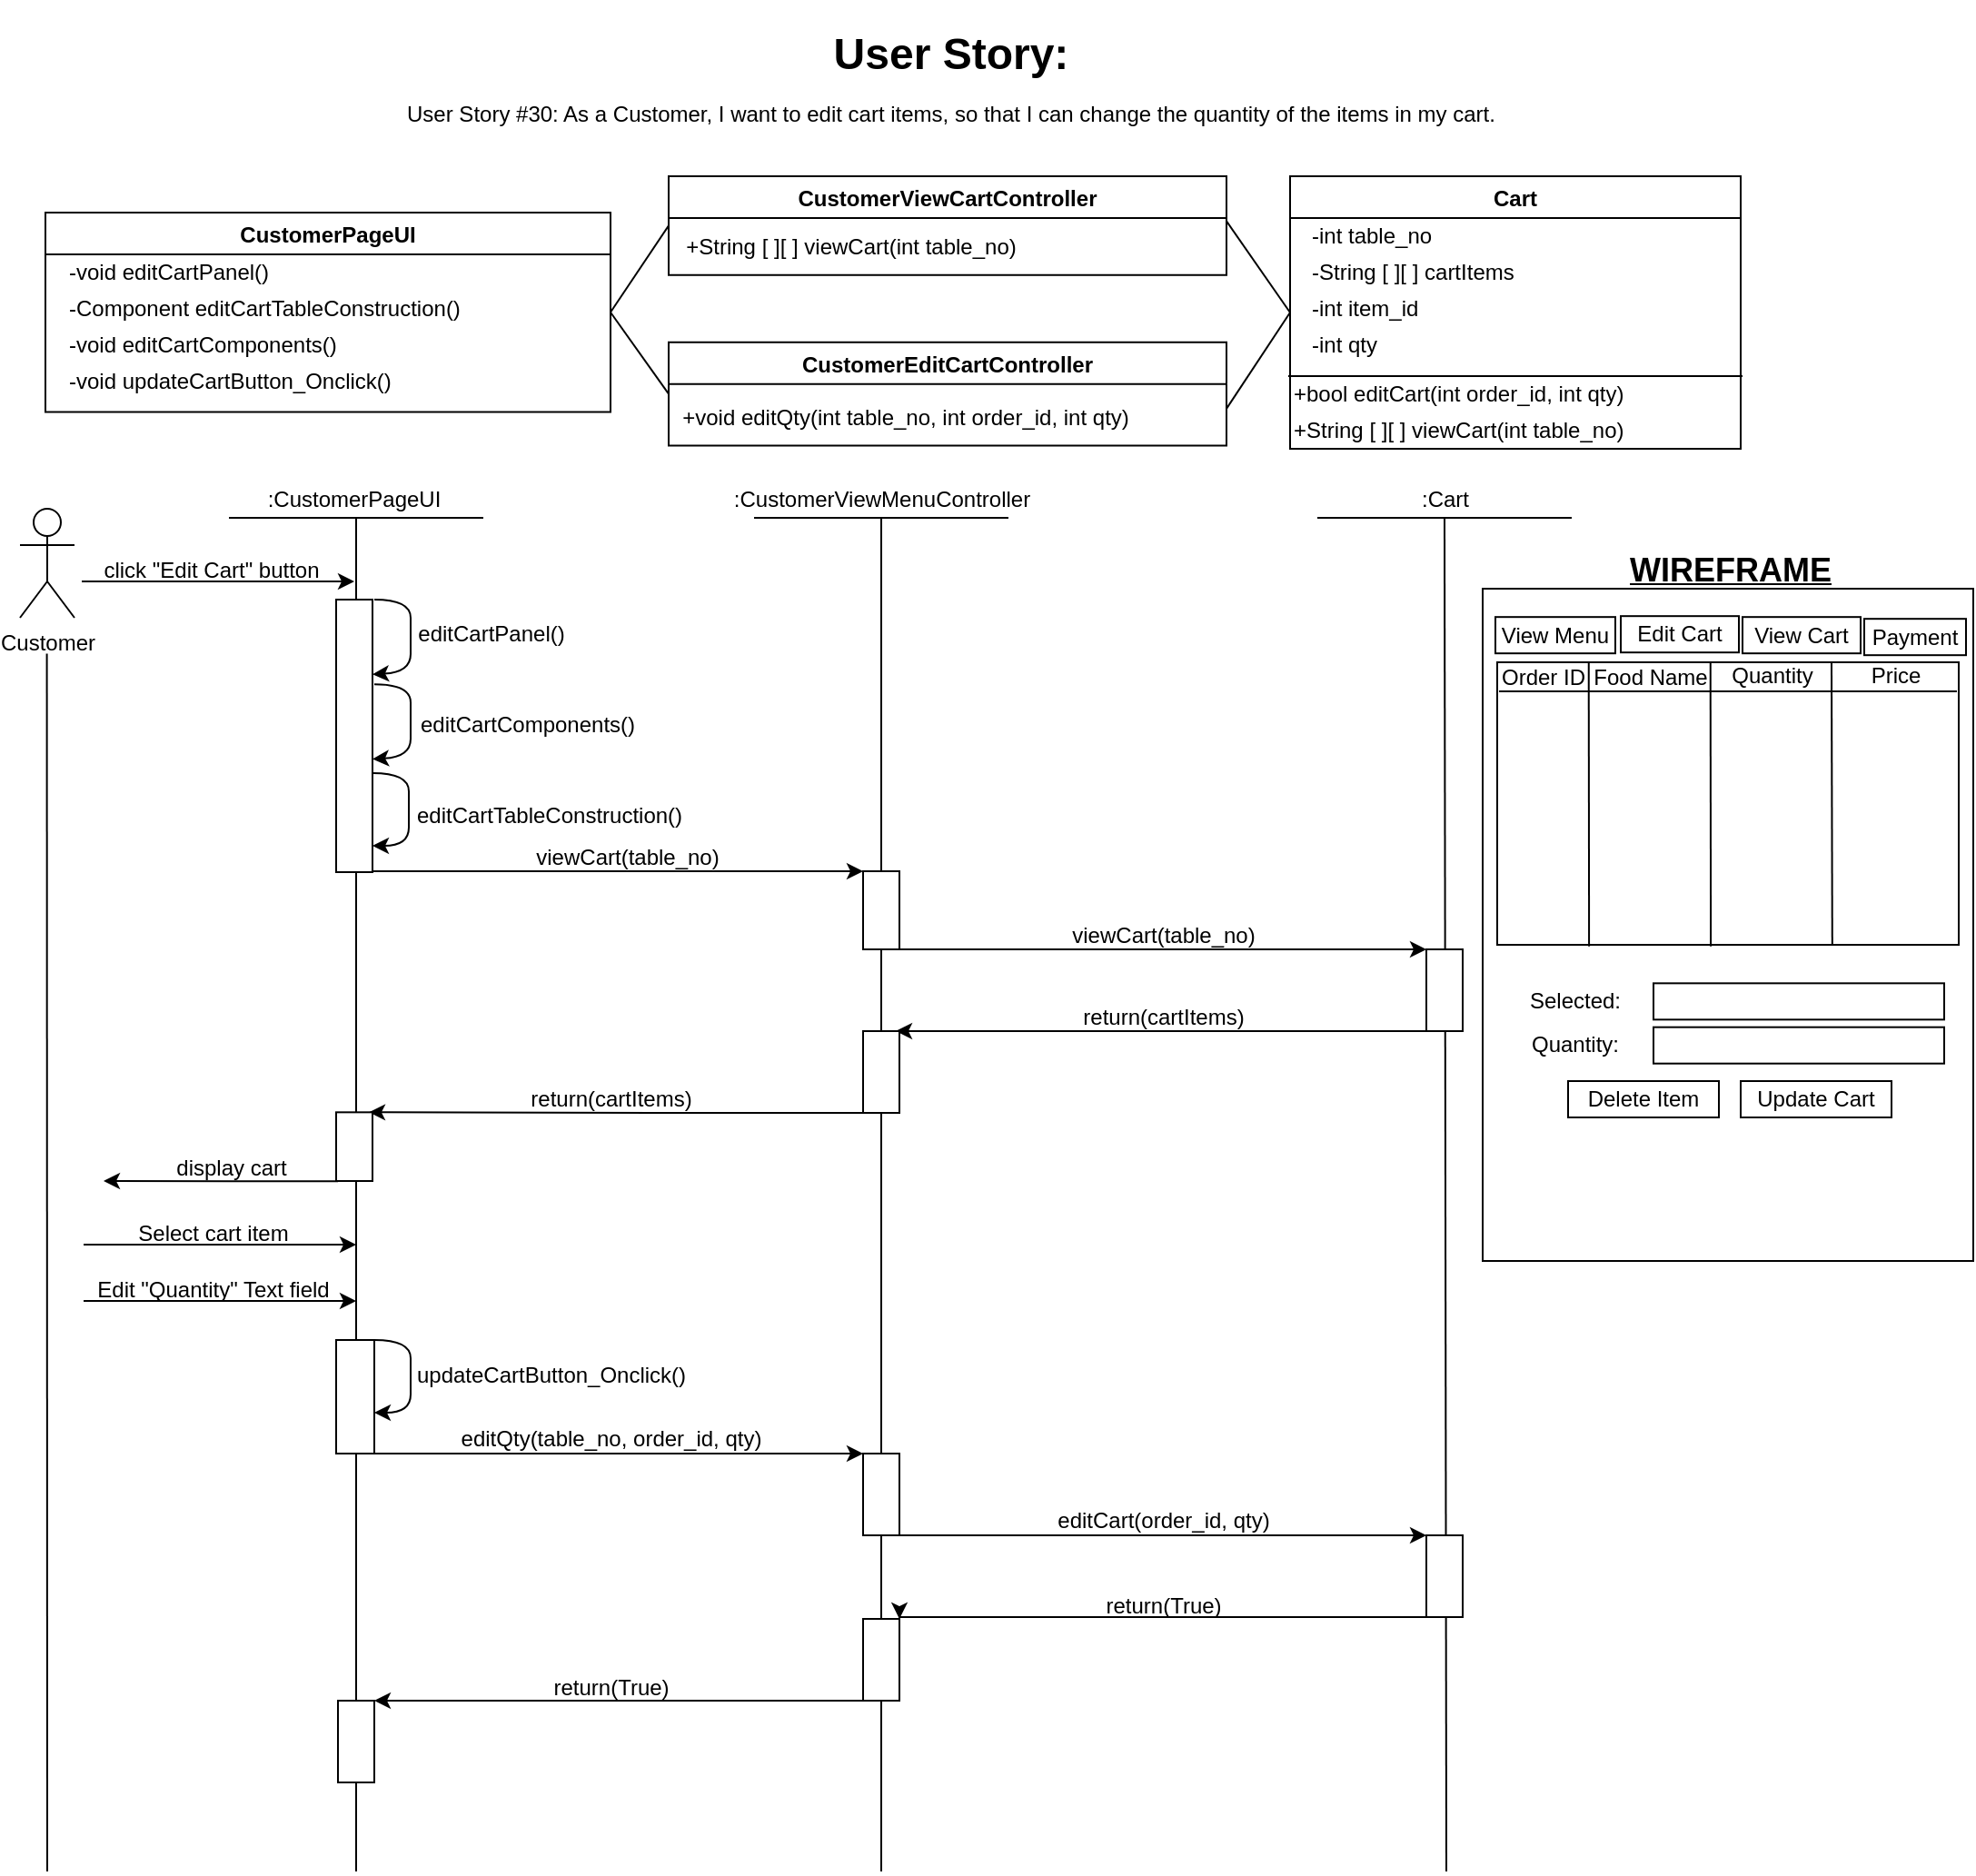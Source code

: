 <mxfile version="17.4.2" type="device"><diagram id="kgpKYQtTHZ0yAKxKKP6v" name="Page-1"><mxGraphModel dx="1882" dy="1065" grid="1" gridSize="10" guides="1" tooltips="1" connect="1" arrows="1" fold="1" page="1" pageScale="1" pageWidth="1100" pageHeight="850" math="0" shadow="0"><root><mxCell id="0"/><mxCell id="1" parent="0"/><mxCell id="jZgrcrFYeaZh8gr0yXMg-41" value="" style="rounded=0;whiteSpace=wrap;html=1;" parent="1" vertex="1"><mxGeometry x="830" y="324" width="270" height="370" as="geometry"/></mxCell><mxCell id="jZgrcrFYeaZh8gr0yXMg-58" value="" style="endArrow=none;html=1;rounded=0;fontSize=17;" parent="1" edge="1"><mxGeometry width="50" height="50" relative="1" as="geometry"><mxPoint x="210" y="1030" as="sourcePoint"/><mxPoint x="210" y="285.5" as="targetPoint"/></mxGeometry></mxCell><mxCell id="jZgrcrFYeaZh8gr0yXMg-2" value="CustomerPageUI" style="swimlane;" parent="1" vertex="1"><mxGeometry x="39" y="117" width="311" height="109.79" as="geometry"/></mxCell><mxCell id="jZgrcrFYeaZh8gr0yXMg-3" value="-void editCartPanel()" style="text;html=1;align=left;verticalAlign=middle;resizable=0;points=[];autosize=1;strokeColor=none;fillColor=none;" parent="jZgrcrFYeaZh8gr0yXMg-2" vertex="1"><mxGeometry x="11" y="23" width="130" height="20" as="geometry"/></mxCell><mxCell id="UyJxPFIOWj1iNq7rBaPs-1" value="-Component editCartTableConstruction()" style="text;html=1;align=left;verticalAlign=middle;resizable=0;points=[];autosize=1;strokeColor=none;fillColor=none;" parent="jZgrcrFYeaZh8gr0yXMg-2" vertex="1"><mxGeometry x="11" y="43" width="230" height="20" as="geometry"/></mxCell><mxCell id="3pkiMZ76L7Jx5bTfX0Fe-9" value="-void editCartComponents()" style="text;html=1;align=left;verticalAlign=middle;resizable=0;points=[];autosize=1;strokeColor=none;fillColor=none;" vertex="1" parent="jZgrcrFYeaZh8gr0yXMg-2"><mxGeometry x="11" y="63" width="160" height="20" as="geometry"/></mxCell><mxCell id="3pkiMZ76L7Jx5bTfX0Fe-10" value="-void updateCartButton_Onclick()" style="text;html=1;align=left;verticalAlign=middle;resizable=0;points=[];autosize=1;strokeColor=none;fillColor=none;" vertex="1" parent="jZgrcrFYeaZh8gr0yXMg-2"><mxGeometry x="11" y="83.0" width="190" height="20" as="geometry"/></mxCell><mxCell id="jZgrcrFYeaZh8gr0yXMg-6" value="CustomerViewCartController" style="swimlane;startSize=23;" parent="1" vertex="1"><mxGeometry x="382" y="97" width="307" height="54.32" as="geometry"/></mxCell><mxCell id="jZgrcrFYeaZh8gr0yXMg-7" value="&lt;div style=&quot;text-align: left&quot;&gt;+String [ ][ ] viewCart(int table_no)&lt;/div&gt;" style="text;html=1;align=center;verticalAlign=middle;resizable=0;points=[];autosize=1;strokeColor=none;fillColor=none;" parent="jZgrcrFYeaZh8gr0yXMg-6" vertex="1"><mxGeometry y="29" width="200" height="20" as="geometry"/></mxCell><mxCell id="jZgrcrFYeaZh8gr0yXMg-8" value="Cart" style="swimlane;" parent="1" vertex="1"><mxGeometry x="724" y="97" width="248" height="150" as="geometry"/></mxCell><mxCell id="jZgrcrFYeaZh8gr0yXMg-12" value="" style="endArrow=none;html=1;rounded=0;" parent="jZgrcrFYeaZh8gr0yXMg-8" edge="1"><mxGeometry width="50" height="50" relative="1" as="geometry"><mxPoint x="-1" y="110" as="sourcePoint"/><mxPoint x="249" y="110" as="targetPoint"/></mxGeometry></mxCell><mxCell id="jZgrcrFYeaZh8gr0yXMg-13" value="&lt;div style=&quot;text-align: justify&quot;&gt;+String [ ][ ] viewCart(int table_no)&lt;/div&gt;" style="text;html=1;align=left;verticalAlign=middle;resizable=0;points=[];autosize=1;strokeColor=none;fillColor=none;" parent="jZgrcrFYeaZh8gr0yXMg-8" vertex="1"><mxGeometry y="130" width="200" height="20" as="geometry"/></mxCell><mxCell id="8a033JhcUuYnLw-s18lT-4" value="-String [ ][ ] cartItems" style="text;html=1;align=left;verticalAlign=middle;resizable=0;points=[];autosize=1;strokeColor=none;fillColor=none;" parent="jZgrcrFYeaZh8gr0yXMg-8" vertex="1"><mxGeometry x="10" y="43" width="130" height="20" as="geometry"/></mxCell><mxCell id="UyJxPFIOWj1iNq7rBaPs-8" value="-int table_no" style="text;html=1;align=left;verticalAlign=middle;resizable=0;points=[];autosize=1;strokeColor=none;fillColor=none;" parent="jZgrcrFYeaZh8gr0yXMg-8" vertex="1"><mxGeometry x="10" y="23" width="80" height="20" as="geometry"/></mxCell><mxCell id="3pkiMZ76L7Jx5bTfX0Fe-19" value="&lt;div style=&quot;text-align: justify&quot;&gt;+bool editCart(int order_id, int qty)&lt;/div&gt;" style="text;html=1;align=left;verticalAlign=middle;resizable=0;points=[];autosize=1;strokeColor=none;fillColor=none;" vertex="1" parent="jZgrcrFYeaZh8gr0yXMg-8"><mxGeometry y="110" width="200" height="20" as="geometry"/></mxCell><mxCell id="3pkiMZ76L7Jx5bTfX0Fe-18" value="-int item_id" style="text;html=1;align=left;verticalAlign=middle;resizable=0;points=[];autosize=1;strokeColor=none;fillColor=none;" vertex="1" parent="jZgrcrFYeaZh8gr0yXMg-8"><mxGeometry x="10" y="63.0" width="70" height="20" as="geometry"/></mxCell><mxCell id="3pkiMZ76L7Jx5bTfX0Fe-21" value="-int qty" style="text;html=1;align=left;verticalAlign=middle;resizable=0;points=[];autosize=1;strokeColor=none;fillColor=none;" vertex="1" parent="jZgrcrFYeaZh8gr0yXMg-8"><mxGeometry x="10" y="83.0" width="50" height="20" as="geometry"/></mxCell><mxCell id="jZgrcrFYeaZh8gr0yXMg-15" value="" style="endArrow=none;html=1;rounded=0;exitX=1;exitY=0.5;exitDx=0;exitDy=0;entryX=0;entryY=0.5;entryDx=0;entryDy=0;" parent="1" source="jZgrcrFYeaZh8gr0yXMg-2" target="jZgrcrFYeaZh8gr0yXMg-6" edge="1"><mxGeometry width="50" height="50" relative="1" as="geometry"><mxPoint x="573" y="428.33" as="sourcePoint"/><mxPoint x="623" y="378.33" as="targetPoint"/></mxGeometry></mxCell><mxCell id="jZgrcrFYeaZh8gr0yXMg-16" value="" style="endArrow=none;html=1;rounded=0;entryX=0;entryY=0.5;entryDx=0;entryDy=0;exitX=1;exitY=0.5;exitDx=0;exitDy=0;" parent="1" target="jZgrcrFYeaZh8gr0yXMg-8" edge="1"><mxGeometry width="50" height="50" relative="1" as="geometry"><mxPoint x="689" y="121.71" as="sourcePoint"/><mxPoint x="740" y="121.71" as="targetPoint"/></mxGeometry></mxCell><mxCell id="jZgrcrFYeaZh8gr0yXMg-17" style="edgeStyle=orthogonalEdgeStyle;rounded=0;orthogonalLoop=1;jettySize=auto;html=1;" parent="1" edge="1"><mxGeometry relative="1" as="geometry"><mxPoint x="209" y="320" as="targetPoint"/><Array as="points"><mxPoint x="109" y="320"/><mxPoint x="109" y="320"/></Array><mxPoint x="59" y="320" as="sourcePoint"/></mxGeometry></mxCell><mxCell id="jZgrcrFYeaZh8gr0yXMg-18" value="Customer" style="shape=umlActor;verticalLabelPosition=bottom;verticalAlign=top;html=1;outlineConnect=0;" parent="1" vertex="1"><mxGeometry x="25" y="280" width="30" height="60" as="geometry"/></mxCell><mxCell id="jZgrcrFYeaZh8gr0yXMg-19" value=":CustomerPageUI" style="text;html=1;strokeColor=none;fillColor=none;align=center;verticalAlign=middle;whiteSpace=wrap;rounded=0;" parent="1" vertex="1"><mxGeometry x="179" y="260" width="60" height="30" as="geometry"/></mxCell><mxCell id="jZgrcrFYeaZh8gr0yXMg-20" value=":CustomerViewMenuController" style="text;html=1;align=center;verticalAlign=middle;resizable=0;points=[];autosize=1;strokeColor=none;fillColor=none;" parent="1" vertex="1"><mxGeometry x="409" y="265" width="180" height="20" as="geometry"/></mxCell><mxCell id="jZgrcrFYeaZh8gr0yXMg-21" value=":Cart" style="text;html=1;align=center;verticalAlign=middle;resizable=0;points=[];autosize=1;strokeColor=none;fillColor=none;" parent="1" vertex="1"><mxGeometry x="789" y="265" width="40" height="20" as="geometry"/></mxCell><mxCell id="jZgrcrFYeaZh8gr0yXMg-22" value="" style="endArrow=none;html=1;rounded=0;" parent="1" edge="1"><mxGeometry width="50" height="50" relative="1" as="geometry"><mxPoint x="140" y="285" as="sourcePoint"/><mxPoint x="280.0" y="285" as="targetPoint"/></mxGeometry></mxCell><mxCell id="jZgrcrFYeaZh8gr0yXMg-23" value="" style="endArrow=none;html=1;rounded=0;" parent="1" edge="1"><mxGeometry width="50" height="50" relative="1" as="geometry"><mxPoint x="429.0" y="285" as="sourcePoint"/><mxPoint x="569" y="285" as="targetPoint"/></mxGeometry></mxCell><mxCell id="jZgrcrFYeaZh8gr0yXMg-24" value="" style="endArrow=none;html=1;rounded=0;" parent="1" edge="1"><mxGeometry width="50" height="50" relative="1" as="geometry"><mxPoint x="739" y="285" as="sourcePoint"/><mxPoint x="879" y="285" as="targetPoint"/></mxGeometry></mxCell><mxCell id="jZgrcrFYeaZh8gr0yXMg-27" value="" style="endArrow=classic;html=1;rounded=0;entryX=0;entryY=0;entryDx=0;entryDy=0;" parent="1" edge="1"><mxGeometry width="50" height="50" relative="1" as="geometry"><mxPoint x="209" y="479.5" as="sourcePoint"/><mxPoint x="489" y="479.5" as="targetPoint"/></mxGeometry></mxCell><mxCell id="jZgrcrFYeaZh8gr0yXMg-28" value="&lt;div style=&quot;text-align: left&quot;&gt;&lt;span&gt;viewCart(table_no)&lt;/span&gt;&lt;/div&gt;" style="text;html=1;align=center;verticalAlign=middle;resizable=0;points=[];autosize=1;strokeColor=none;fillColor=none;" parent="1" vertex="1"><mxGeometry x="299" y="461.5" width="120" height="20" as="geometry"/></mxCell><mxCell id="jZgrcrFYeaZh8gr0yXMg-29" style="edgeStyle=orthogonalEdgeStyle;rounded=0;orthogonalLoop=1;jettySize=auto;html=1;exitX=1;exitY=1;exitDx=0;exitDy=0;entryX=0;entryY=0;entryDx=0;entryDy=0;" parent="1" source="jZgrcrFYeaZh8gr0yXMg-57" target="jZgrcrFYeaZh8gr0yXMg-53" edge="1"><mxGeometry relative="1" as="geometry"><Array as="points"><mxPoint x="723" y="522.5"/><mxPoint x="723" y="522.5"/></Array><mxPoint x="509" y="527.5" as="sourcePoint"/></mxGeometry></mxCell><mxCell id="jZgrcrFYeaZh8gr0yXMg-30" value="" style="endArrow=none;html=1;rounded=0;startArrow=none;entryX=0.5;entryY=1;entryDx=0;entryDy=0;entryPerimeter=0;" parent="1" source="jZgrcrFYeaZh8gr0yXMg-100" target="jZgrcrFYeaZh8gr0yXMg-20" edge="1"><mxGeometry width="50" height="50" relative="1" as="geometry"><mxPoint x="499" y="962.5" as="sourcePoint"/><mxPoint x="497" y="280" as="targetPoint"/></mxGeometry></mxCell><mxCell id="jZgrcrFYeaZh8gr0yXMg-34" value="" style="endArrow=none;html=1;rounded=0;entryX=0.5;entryY=0.982;entryDx=0;entryDy=0;entryPerimeter=0;" parent="1" target="jZgrcrFYeaZh8gr0yXMg-21" edge="1"><mxGeometry width="50" height="50" relative="1" as="geometry"><mxPoint x="810" y="1030" as="sourcePoint"/><mxPoint x="809" y="290" as="targetPoint"/></mxGeometry></mxCell><mxCell id="jZgrcrFYeaZh8gr0yXMg-42" value="View Menu" style="rounded=0;whiteSpace=wrap;html=1;" parent="1" vertex="1"><mxGeometry x="837" y="339.59" width="66" height="20" as="geometry"/></mxCell><mxCell id="jZgrcrFYeaZh8gr0yXMg-44" value="Edit Cart" style="rounded=0;whiteSpace=wrap;html=1;" parent="1" vertex="1"><mxGeometry x="906" y="339.09" width="65" height="20" as="geometry"/></mxCell><mxCell id="jZgrcrFYeaZh8gr0yXMg-45" value="View Cart" style="rounded=0;whiteSpace=wrap;html=1;" parent="1" vertex="1"><mxGeometry x="973" y="339.59" width="65" height="20" as="geometry"/></mxCell><mxCell id="jZgrcrFYeaZh8gr0yXMg-46" value="Payment" style="rounded=0;whiteSpace=wrap;html=1;" parent="1" vertex="1"><mxGeometry x="1040" y="340.59" width="56" height="20" as="geometry"/></mxCell><mxCell id="jZgrcrFYeaZh8gr0yXMg-51" value="Delete Item" style="rounded=0;whiteSpace=wrap;html=1;" parent="1" vertex="1"><mxGeometry x="877" y="595" width="83" height="20" as="geometry"/></mxCell><mxCell id="jZgrcrFYeaZh8gr0yXMg-52" value="&lt;b&gt;&lt;u&gt;&lt;font style=&quot;font-size: 18px&quot;&gt;WIREFRAME&lt;/font&gt;&lt;/u&gt;&lt;/b&gt;" style="text;html=1;align=center;verticalAlign=middle;resizable=0;points=[];autosize=1;strokeColor=none;fillColor=none;" parent="1" vertex="1"><mxGeometry x="901" y="304" width="130" height="20" as="geometry"/></mxCell><mxCell id="jZgrcrFYeaZh8gr0yXMg-102" style="edgeStyle=orthogonalEdgeStyle;rounded=0;orthogonalLoop=1;jettySize=auto;html=1;exitX=0;exitY=1;exitDx=0;exitDy=0;entryX=0.5;entryY=0;entryDx=0;entryDy=0;fontSize=12;" parent="1" edge="1"><mxGeometry relative="1" as="geometry"><mxPoint x="807" y="567.5" as="sourcePoint"/><mxPoint x="507" y="567.5" as="targetPoint"/><Array as="points"><mxPoint x="663" y="567.5"/><mxPoint x="663" y="567.5"/></Array></mxGeometry></mxCell><mxCell id="jZgrcrFYeaZh8gr0yXMg-53" value="" style="rounded=0;whiteSpace=wrap;html=1;" parent="1" vertex="1"><mxGeometry x="799" y="522.5" width="20" height="45" as="geometry"/></mxCell><mxCell id="jZgrcrFYeaZh8gr0yXMg-54" value="click &quot;Edit Cart&quot; button" style="text;html=1;align=center;verticalAlign=middle;resizable=0;points=[];autosize=1;strokeColor=none;fillColor=none;" parent="1" vertex="1"><mxGeometry x="65" y="304" width="130" height="20" as="geometry"/></mxCell><mxCell id="jZgrcrFYeaZh8gr0yXMg-57" value="" style="rounded=0;whiteSpace=wrap;html=1;" parent="1" vertex="1"><mxGeometry x="489" y="479.5" width="20" height="43" as="geometry"/></mxCell><mxCell id="jZgrcrFYeaZh8gr0yXMg-63" value="" style="curved=1;endArrow=classic;html=1;rounded=0;entryX=0.95;entryY=0.392;entryDx=0;entryDy=0;exitX=1;exitY=0;exitDx=0;exitDy=0;entryPerimeter=0;" parent="1" edge="1"><mxGeometry width="50" height="50" relative="1" as="geometry"><mxPoint x="220" y="330" as="sourcePoint"/><mxPoint x="219.0" y="371.16" as="targetPoint"/><Array as="points"><mxPoint x="240" y="330"/><mxPoint x="240" y="350"/><mxPoint x="240" y="370"/></Array></mxGeometry></mxCell><mxCell id="jZgrcrFYeaZh8gr0yXMg-64" value="" style="rounded=0;whiteSpace=wrap;html=1;" parent="1" vertex="1"><mxGeometry x="199" y="330" width="20" height="150" as="geometry"/></mxCell><mxCell id="jZgrcrFYeaZh8gr0yXMg-65" value="&lt;span style=&quot;font-size: 12px&quot;&gt;editCartPanel()&lt;/span&gt;" style="text;html=1;align=center;verticalAlign=middle;resizable=0;points=[];autosize=1;strokeColor=none;fillColor=none;fontSize=16;" parent="1" vertex="1"><mxGeometry x="234" y="331.76" width="100" height="30" as="geometry"/></mxCell><mxCell id="jZgrcrFYeaZh8gr0yXMg-84" value="" style="rounded=0;whiteSpace=wrap;html=1;" parent="1" vertex="1"><mxGeometry x="838" y="364.5" width="254" height="155.5" as="geometry"/></mxCell><mxCell id="jZgrcrFYeaZh8gr0yXMg-85" value="Order ID" style="text;html=1;align=center;verticalAlign=middle;resizable=0;points=[];autosize=1;strokeColor=none;fillColor=none;" parent="1" vertex="1"><mxGeometry x="833" y="362.5" width="60" height="20" as="geometry"/></mxCell><mxCell id="jZgrcrFYeaZh8gr0yXMg-86" value="Food Name" style="text;html=1;align=center;verticalAlign=middle;resizable=0;points=[];autosize=1;strokeColor=none;fillColor=none;" parent="1" vertex="1"><mxGeometry x="882" y="362.5" width="80" height="20" as="geometry"/></mxCell><mxCell id="jZgrcrFYeaZh8gr0yXMg-88" value="Price" style="text;html=1;align=center;verticalAlign=middle;resizable=0;points=[];autosize=1;strokeColor=none;fillColor=none;" parent="1" vertex="1"><mxGeometry x="1037" y="361.5" width="40" height="20" as="geometry"/></mxCell><mxCell id="jZgrcrFYeaZh8gr0yXMg-90" value="" style="endArrow=none;html=1;rounded=0;entryX=0.033;entryY=-0.067;entryDx=0;entryDy=0;entryPerimeter=0;exitX=0.262;exitY=1.006;exitDx=0;exitDy=0;exitPerimeter=0;" parent="1" edge="1"><mxGeometry width="50" height="50" relative="1" as="geometry"><mxPoint x="888.548" y="520.933" as="sourcePoint"/><mxPoint x="888.36" y="364.56" as="targetPoint"/></mxGeometry></mxCell><mxCell id="jZgrcrFYeaZh8gr0yXMg-92" value="" style="endArrow=none;html=1;rounded=0;entryX=0.033;entryY=-0.067;entryDx=0;entryDy=0;entryPerimeter=0;exitX=0.726;exitY=1.003;exitDx=0;exitDy=0;exitPerimeter=0;" parent="1" edge="1" source="jZgrcrFYeaZh8gr0yXMg-84"><mxGeometry width="50" height="50" relative="1" as="geometry"><mxPoint x="1022.636" y="504.44" as="sourcePoint"/><mxPoint x="1022" y="364.5" as="targetPoint"/></mxGeometry></mxCell><mxCell id="jZgrcrFYeaZh8gr0yXMg-94" value="" style="endArrow=none;html=1;rounded=0;exitX=0.194;exitY=0.99;exitDx=0;exitDy=0;exitPerimeter=0;" parent="1" edge="1"><mxGeometry width="50" height="50" relative="1" as="geometry"><mxPoint x="838.996" y="380.5" as="sourcePoint"/><mxPoint x="1091" y="380.5" as="targetPoint"/></mxGeometry></mxCell><mxCell id="jZgrcrFYeaZh8gr0yXMg-99" value="&lt;h1&gt;User Story:&lt;br&gt;&lt;font style=&quot;font-size: 12px ; font-weight: normal&quot;&gt;User Story #30: As a Customer, I want to edit cart items, so that I can change the quantity of the items in my cart.&lt;/font&gt;&lt;/h1&gt;" style="text;html=1;strokeColor=none;fillColor=none;spacing=5;spacingTop=-20;whiteSpace=wrap;overflow=hidden;rounded=0;align=center;" parent="1" vertex="1"><mxGeometry x="230" y="10" width="615" height="75" as="geometry"/></mxCell><mxCell id="jZgrcrFYeaZh8gr0yXMg-100" value="" style="rounded=0;whiteSpace=wrap;html=1;" parent="1" vertex="1"><mxGeometry x="489" y="567.5" width="20" height="45" as="geometry"/></mxCell><mxCell id="jZgrcrFYeaZh8gr0yXMg-101" value="" style="endArrow=none;html=1;rounded=0;startArrow=none;entryX=0.5;entryY=1;entryDx=0;entryDy=0;entryPerimeter=0;" parent="1" target="jZgrcrFYeaZh8gr0yXMg-100" edge="1"><mxGeometry width="50" height="50" relative="1" as="geometry"><mxPoint x="499" y="1030" as="sourcePoint"/><mxPoint x="499" y="274.27" as="targetPoint"/></mxGeometry></mxCell><mxCell id="jZgrcrFYeaZh8gr0yXMg-103" value="return(cartItems)" style="text;html=1;align=center;verticalAlign=middle;resizable=0;points=[];autosize=1;strokeColor=none;fillColor=none;fontSize=12;" parent="1" vertex="1"><mxGeometry x="604" y="549.83" width="100" height="20" as="geometry"/></mxCell><mxCell id="jZgrcrFYeaZh8gr0yXMg-104" style="edgeStyle=orthogonalEdgeStyle;rounded=0;orthogonalLoop=1;jettySize=auto;html=1;entryX=0.5;entryY=0;entryDx=0;entryDy=0;fontSize=12;" parent="1" edge="1"><mxGeometry relative="1" as="geometry"><mxPoint x="493" y="612.5" as="sourcePoint"/><mxPoint x="217" y="612.17" as="targetPoint"/><Array as="points"><mxPoint x="373" y="612.17"/><mxPoint x="373" y="612.17"/></Array></mxGeometry></mxCell><mxCell id="jZgrcrFYeaZh8gr0yXMg-105" value="" style="rounded=0;whiteSpace=wrap;html=1;" parent="1" vertex="1"><mxGeometry x="199" y="612.17" width="20" height="37.83" as="geometry"/></mxCell><mxCell id="zjGWkaBwXdOVX580WXJV-7" value="" style="endArrow=none;html=1;rounded=0;" parent="1" edge="1"><mxGeometry width="50" height="50" relative="1" as="geometry"><mxPoint x="40" y="1030" as="sourcePoint"/><mxPoint x="39.8" y="359.77" as="targetPoint"/></mxGeometry></mxCell><mxCell id="8a033JhcUuYnLw-s18lT-1" value="" style="curved=1;endArrow=classic;html=1;rounded=0;entryX=1;entryY=1;entryDx=0;entryDy=0;exitX=1;exitY=0;exitDx=0;exitDy=0;" parent="1" edge="1"><mxGeometry width="50" height="50" relative="1" as="geometry"><mxPoint x="219" y="425.5" as="sourcePoint"/><mxPoint x="219" y="465.5" as="targetPoint"/><Array as="points"><mxPoint x="239" y="425.5"/><mxPoint x="239" y="445.5"/><mxPoint x="239" y="465.5"/></Array></mxGeometry></mxCell><mxCell id="8a033JhcUuYnLw-s18lT-3" value="&lt;span style=&quot;font-size: 12px&quot;&gt;editCartTableConstruction()&lt;/span&gt;" style="text;html=1;align=center;verticalAlign=middle;resizable=0;points=[];autosize=1;strokeColor=none;fillColor=none;fontSize=16;" parent="1" vertex="1"><mxGeometry x="236" y="431.5" width="160" height="30" as="geometry"/></mxCell><mxCell id="UyJxPFIOWj1iNq7rBaPs-9" value="" style="endArrow=classic;html=1;rounded=0;" parent="1" edge="1"><mxGeometry width="50" height="50" relative="1" as="geometry"><mxPoint x="200" y="650.17" as="sourcePoint"/><mxPoint x="71" y="650" as="targetPoint"/></mxGeometry></mxCell><mxCell id="UyJxPFIOWj1iNq7rBaPs-10" value="display cart" style="text;html=1;align=center;verticalAlign=middle;resizable=0;points=[];autosize=1;strokeColor=none;fillColor=none;" parent="1" vertex="1"><mxGeometry x="101" y="633.17" width="80" height="20" as="geometry"/></mxCell><mxCell id="UyJxPFIOWj1iNq7rBaPs-18" value="Selected:" style="text;html=1;strokeColor=none;fillColor=none;align=center;verticalAlign=middle;whiteSpace=wrap;rounded=0;" parent="1" vertex="1"><mxGeometry x="838" y="537.0" width="86" height="28.33" as="geometry"/></mxCell><mxCell id="UyJxPFIOWj1iNq7rBaPs-19" value="" style="rounded=0;whiteSpace=wrap;html=1;" parent="1" vertex="1"><mxGeometry x="924" y="541.17" width="160" height="20" as="geometry"/></mxCell><mxCell id="UyJxPFIOWj1iNq7rBaPs-20" value="Quantity:" style="text;html=1;strokeColor=none;fillColor=none;align=center;verticalAlign=middle;whiteSpace=wrap;rounded=0;" parent="1" vertex="1"><mxGeometry x="838" y="561.17" width="86" height="28.33" as="geometry"/></mxCell><mxCell id="UyJxPFIOWj1iNq7rBaPs-21" value="" style="rounded=0;whiteSpace=wrap;html=1;" parent="1" vertex="1"><mxGeometry x="924" y="565.34" width="160" height="20" as="geometry"/></mxCell><mxCell id="3pkiMZ76L7Jx5bTfX0Fe-4" value="return(cartItems)" style="text;html=1;align=center;verticalAlign=middle;resizable=0;points=[];autosize=1;strokeColor=none;fillColor=none;fontSize=12;" vertex="1" parent="1"><mxGeometry x="300" y="595.0" width="100" height="20" as="geometry"/></mxCell><mxCell id="3pkiMZ76L7Jx5bTfX0Fe-5" value="" style="curved=1;endArrow=classic;html=1;rounded=0;entryX=0.95;entryY=0.392;entryDx=0;entryDy=0;exitX=1;exitY=0;exitDx=0;exitDy=0;entryPerimeter=0;" edge="1" parent="1"><mxGeometry width="50" height="50" relative="1" as="geometry"><mxPoint x="220" y="376.59" as="sourcePoint"/><mxPoint x="219.0" y="417.75" as="targetPoint"/><Array as="points"><mxPoint x="240" y="376.59"/><mxPoint x="240" y="396.59"/><mxPoint x="240" y="416.59"/></Array></mxGeometry></mxCell><mxCell id="3pkiMZ76L7Jx5bTfX0Fe-6" value="&lt;span style=&quot;font-size: 12px&quot;&gt;editCartComponents()&lt;/span&gt;" style="text;html=1;align=center;verticalAlign=middle;resizable=0;points=[];autosize=1;strokeColor=none;fillColor=none;fontSize=16;" vertex="1" parent="1"><mxGeometry x="239" y="382.09" width="130" height="30" as="geometry"/></mxCell><mxCell id="3pkiMZ76L7Jx5bTfX0Fe-11" value="CustomerEditCartController" style="swimlane;startSize=23;" vertex="1" parent="1"><mxGeometry x="382" y="188.42" width="307" height="56.79" as="geometry"/></mxCell><mxCell id="3pkiMZ76L7Jx5bTfX0Fe-12" value="&lt;div style=&quot;text-align: left&quot;&gt;+void editQty(int table_no, int order_id, int qty)&lt;/div&gt;" style="text;html=1;align=center;verticalAlign=middle;resizable=0;points=[];autosize=1;strokeColor=none;fillColor=none;" vertex="1" parent="3pkiMZ76L7Jx5bTfX0Fe-11"><mxGeometry y="31.58" width="260" height="20" as="geometry"/></mxCell><mxCell id="3pkiMZ76L7Jx5bTfX0Fe-13" value="" style="endArrow=none;html=1;rounded=0;entryX=0;entryY=0.5;entryDx=0;entryDy=0;exitX=1;exitY=0.5;exitDx=0;exitDy=0;" edge="1" parent="1" source="jZgrcrFYeaZh8gr0yXMg-2" target="3pkiMZ76L7Jx5bTfX0Fe-11"><mxGeometry width="50" height="50" relative="1" as="geometry"><mxPoint x="356" y="197.21" as="sourcePoint"/><mxPoint x="392" y="132.0" as="targetPoint"/></mxGeometry></mxCell><mxCell id="3pkiMZ76L7Jx5bTfX0Fe-22" value="" style="endArrow=none;html=1;rounded=0;entryX=0;entryY=0.5;entryDx=0;entryDy=0;exitX=1;exitY=0.5;exitDx=0;exitDy=0;" edge="1" parent="1" target="jZgrcrFYeaZh8gr0yXMg-8"><mxGeometry width="50" height="50" relative="1" as="geometry"><mxPoint x="689" y="224.96" as="sourcePoint"/><mxPoint x="740" y="224.96" as="targetPoint"/></mxGeometry></mxCell><mxCell id="3pkiMZ76L7Jx5bTfX0Fe-40" style="edgeStyle=orthogonalEdgeStyle;rounded=0;orthogonalLoop=1;jettySize=auto;html=1;exitX=0;exitY=1;exitDx=0;exitDy=0;entryX=1;entryY=0;entryDx=0;entryDy=0;" edge="1" parent="1" source="3pkiMZ76L7Jx5bTfX0Fe-27" target="3pkiMZ76L7Jx5bTfX0Fe-39"><mxGeometry relative="1" as="geometry"><Array as="points"><mxPoint x="509" y="890"/></Array></mxGeometry></mxCell><mxCell id="3pkiMZ76L7Jx5bTfX0Fe-27" value="" style="rounded=0;whiteSpace=wrap;html=1;" vertex="1" parent="1"><mxGeometry x="799" y="845" width="20" height="45" as="geometry"/></mxCell><mxCell id="3pkiMZ76L7Jx5bTfX0Fe-35" style="edgeStyle=orthogonalEdgeStyle;rounded=0;orthogonalLoop=1;jettySize=auto;html=1;exitX=1;exitY=1;exitDx=0;exitDy=0;entryX=0;entryY=0;entryDx=0;entryDy=0;" edge="1" parent="1" source="3pkiMZ76L7Jx5bTfX0Fe-28" target="3pkiMZ76L7Jx5bTfX0Fe-34"><mxGeometry relative="1" as="geometry"><Array as="points"><mxPoint x="290" y="800"/><mxPoint x="290" y="800"/></Array></mxGeometry></mxCell><mxCell id="3pkiMZ76L7Jx5bTfX0Fe-28" value="" style="rounded=0;whiteSpace=wrap;html=1;" vertex="1" parent="1"><mxGeometry x="199" y="737.5" width="21" height="62.5" as="geometry"/></mxCell><mxCell id="3pkiMZ76L7Jx5bTfX0Fe-30" style="edgeStyle=orthogonalEdgeStyle;rounded=0;orthogonalLoop=1;jettySize=auto;html=1;" edge="1" parent="1"><mxGeometry relative="1" as="geometry"><mxPoint x="210" y="685.0" as="targetPoint"/><Array as="points"><mxPoint x="110" y="685"/><mxPoint x="110" y="685"/></Array><mxPoint x="60" y="685.0" as="sourcePoint"/></mxGeometry></mxCell><mxCell id="3pkiMZ76L7Jx5bTfX0Fe-31" value="Select cart item" style="text;html=1;align=center;verticalAlign=middle;resizable=0;points=[];autosize=1;strokeColor=none;fillColor=none;" vertex="1" parent="1"><mxGeometry x="81" y="669" width="100" height="20" as="geometry"/></mxCell><mxCell id="3pkiMZ76L7Jx5bTfX0Fe-32" value="" style="curved=1;endArrow=classic;html=1;rounded=0;entryX=1;entryY=1;entryDx=0;entryDy=0;exitX=1;exitY=0;exitDx=0;exitDy=0;" edge="1" parent="1"><mxGeometry width="50" height="50" relative="1" as="geometry"><mxPoint x="220" y="737.5" as="sourcePoint"/><mxPoint x="220" y="777.5" as="targetPoint"/><Array as="points"><mxPoint x="240" y="737.5"/><mxPoint x="240" y="757.5"/><mxPoint x="240" y="777.5"/></Array></mxGeometry></mxCell><mxCell id="3pkiMZ76L7Jx5bTfX0Fe-33" value="&lt;span style=&quot;font-size: 12px&quot;&gt;updateCartButton_Onclick()&lt;/span&gt;" style="text;html=1;align=center;verticalAlign=middle;resizable=0;points=[];autosize=1;strokeColor=none;fillColor=none;fontSize=16;" vertex="1" parent="1"><mxGeometry x="237" y="740" width="160" height="30" as="geometry"/></mxCell><mxCell id="3pkiMZ76L7Jx5bTfX0Fe-37" style="edgeStyle=orthogonalEdgeStyle;rounded=0;orthogonalLoop=1;jettySize=auto;html=1;exitX=1;exitY=1;exitDx=0;exitDy=0;entryX=0;entryY=0;entryDx=0;entryDy=0;" edge="1" parent="1" source="3pkiMZ76L7Jx5bTfX0Fe-34" target="3pkiMZ76L7Jx5bTfX0Fe-27"><mxGeometry relative="1" as="geometry"><Array as="points"><mxPoint x="660" y="845"/><mxPoint x="660" y="845"/></Array></mxGeometry></mxCell><mxCell id="3pkiMZ76L7Jx5bTfX0Fe-34" value="" style="rounded=0;whiteSpace=wrap;html=1;" vertex="1" parent="1"><mxGeometry x="489" y="800" width="20" height="45" as="geometry"/></mxCell><mxCell id="3pkiMZ76L7Jx5bTfX0Fe-36" value="&lt;span style=&quot;font-size: 12px&quot;&gt;editQty(table_no, order_id, qty)&lt;/span&gt;" style="text;html=1;align=center;verticalAlign=middle;resizable=0;points=[];autosize=1;strokeColor=none;fillColor=none;fontSize=16;" vertex="1" parent="1"><mxGeometry x="260" y="775" width="180" height="30" as="geometry"/></mxCell><mxCell id="3pkiMZ76L7Jx5bTfX0Fe-38" value="&lt;span style=&quot;font-size: 12px&quot;&gt;editCart(order_id, qty)&lt;/span&gt;" style="text;html=1;align=center;verticalAlign=middle;resizable=0;points=[];autosize=1;strokeColor=none;fillColor=none;fontSize=16;" vertex="1" parent="1"><mxGeometry x="589" y="820" width="130" height="30" as="geometry"/></mxCell><mxCell id="3pkiMZ76L7Jx5bTfX0Fe-44" style="edgeStyle=orthogonalEdgeStyle;rounded=0;orthogonalLoop=1;jettySize=auto;html=1;exitX=0;exitY=1;exitDx=0;exitDy=0;entryX=1;entryY=0;entryDx=0;entryDy=0;" edge="1" parent="1" source="3pkiMZ76L7Jx5bTfX0Fe-39" target="3pkiMZ76L7Jx5bTfX0Fe-43"><mxGeometry relative="1" as="geometry"><Array as="points"><mxPoint x="420" y="936"/><mxPoint x="420" y="936"/></Array></mxGeometry></mxCell><mxCell id="3pkiMZ76L7Jx5bTfX0Fe-39" value="" style="rounded=0;whiteSpace=wrap;html=1;" vertex="1" parent="1"><mxGeometry x="489" y="891" width="20" height="45" as="geometry"/></mxCell><mxCell id="3pkiMZ76L7Jx5bTfX0Fe-41" value="&lt;span style=&quot;font-size: 12px&quot;&gt;return(True)&lt;/span&gt;" style="text;html=1;align=center;verticalAlign=middle;resizable=0;points=[];autosize=1;strokeColor=none;fillColor=none;fontSize=16;" vertex="1" parent="1"><mxGeometry x="614" y="867" width="80" height="30" as="geometry"/></mxCell><mxCell id="3pkiMZ76L7Jx5bTfX0Fe-43" value="" style="rounded=0;whiteSpace=wrap;html=1;" vertex="1" parent="1"><mxGeometry x="200" y="936" width="20" height="45" as="geometry"/></mxCell><mxCell id="3pkiMZ76L7Jx5bTfX0Fe-45" value="&lt;span style=&quot;font-size: 12px&quot;&gt;return(True)&lt;/span&gt;" style="text;html=1;align=center;verticalAlign=middle;resizable=0;points=[];autosize=1;strokeColor=none;fillColor=none;fontSize=16;" vertex="1" parent="1"><mxGeometry x="310" y="912" width="80" height="30" as="geometry"/></mxCell><mxCell id="3pkiMZ76L7Jx5bTfX0Fe-46" value="&lt;div style=&quot;text-align: left&quot;&gt;&lt;span&gt;viewCart(table_no)&lt;/span&gt;&lt;/div&gt;" style="text;html=1;align=center;verticalAlign=middle;resizable=0;points=[];autosize=1;strokeColor=none;fillColor=none;" vertex="1" parent="1"><mxGeometry x="594" y="504.5" width="120" height="20" as="geometry"/></mxCell><mxCell id="3pkiMZ76L7Jx5bTfX0Fe-48" style="edgeStyle=orthogonalEdgeStyle;rounded=0;orthogonalLoop=1;jettySize=auto;html=1;" edge="1" parent="1"><mxGeometry relative="1" as="geometry"><mxPoint x="210" y="716" as="targetPoint"/><Array as="points"><mxPoint x="110" y="716"/><mxPoint x="110" y="716"/></Array><mxPoint x="60" y="716" as="sourcePoint"/></mxGeometry></mxCell><mxCell id="3pkiMZ76L7Jx5bTfX0Fe-49" value="Edit &quot;Quantity&quot; Text field" style="text;html=1;align=center;verticalAlign=middle;resizable=0;points=[];autosize=1;strokeColor=none;fillColor=none;" vertex="1" parent="1"><mxGeometry x="61" y="700" width="140" height="20" as="geometry"/></mxCell><mxCell id="3pkiMZ76L7Jx5bTfX0Fe-51" value="" style="endArrow=none;html=1;rounded=0;entryX=0.033;entryY=-0.067;entryDx=0;entryDy=0;entryPerimeter=0;exitX=0.262;exitY=1.006;exitDx=0;exitDy=0;exitPerimeter=0;" edge="1" parent="1"><mxGeometry width="50" height="50" relative="1" as="geometry"><mxPoint x="955.548" y="520.933" as="sourcePoint"/><mxPoint x="955.36" y="364.56" as="targetPoint"/></mxGeometry></mxCell><mxCell id="3pkiMZ76L7Jx5bTfX0Fe-52" value="Quantity" style="text;html=1;align=center;verticalAlign=middle;resizable=0;points=[];autosize=1;strokeColor=none;fillColor=none;" vertex="1" parent="1"><mxGeometry x="959" y="361.5" width="60" height="20" as="geometry"/></mxCell><mxCell id="3pkiMZ76L7Jx5bTfX0Fe-53" value="Update Cart" style="rounded=0;whiteSpace=wrap;html=1;" vertex="1" parent="1"><mxGeometry x="972" y="595" width="83" height="20" as="geometry"/></mxCell></root></mxGraphModel></diagram></mxfile>